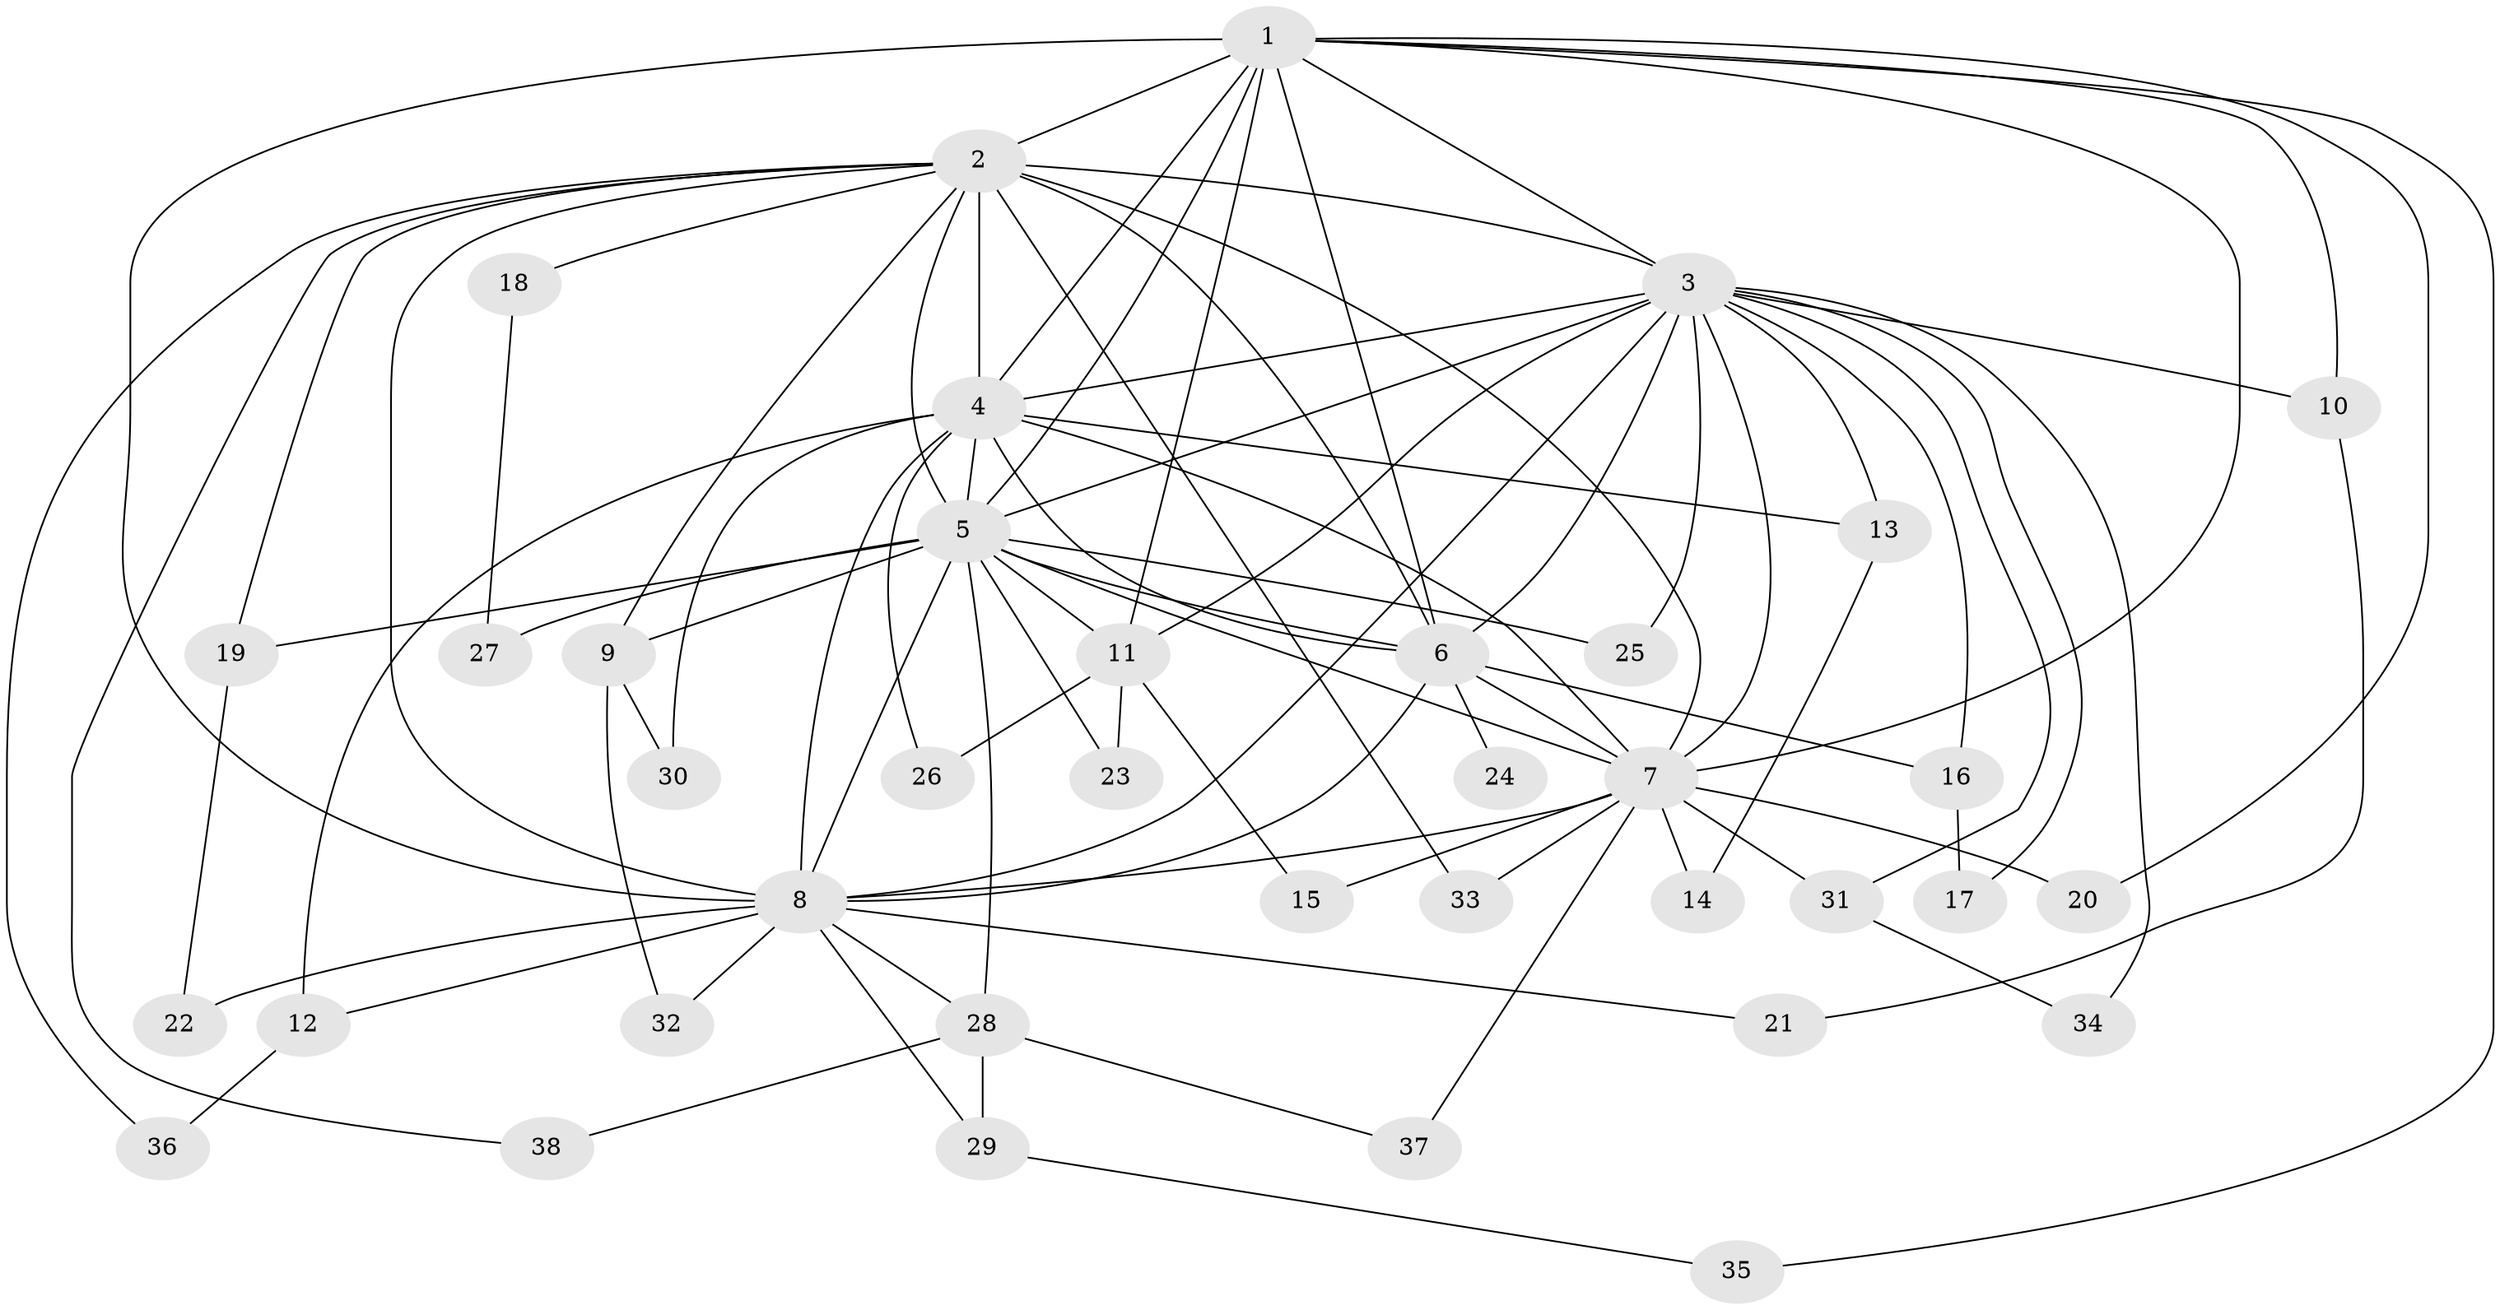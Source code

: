 // original degree distribution, {13: 0.038461538461538464, 18: 0.019230769230769232, 19: 0.038461538461538464, 17: 0.019230769230769232, 15: 0.019230769230769232, 11: 0.019230769230769232, 16: 0.019230769230769232, 14: 0.019230769230769232, 4: 0.019230769230769232, 3: 0.21153846153846154, 5: 0.038461538461538464, 2: 0.5384615384615384}
// Generated by graph-tools (version 1.1) at 2025/49/03/04/25 22:49:42]
// undirected, 38 vertices, 87 edges
graph export_dot {
  node [color=gray90,style=filled];
  1;
  2;
  3;
  4;
  5;
  6;
  7;
  8;
  9;
  10;
  11;
  12;
  13;
  14;
  15;
  16;
  17;
  18;
  19;
  20;
  21;
  22;
  23;
  24;
  25;
  26;
  27;
  28;
  29;
  30;
  31;
  32;
  33;
  34;
  35;
  36;
  37;
  38;
  1 -- 2 [weight=4.0];
  1 -- 3 [weight=2.0];
  1 -- 4 [weight=4.0];
  1 -- 5 [weight=2.0];
  1 -- 6 [weight=3.0];
  1 -- 7 [weight=2.0];
  1 -- 8 [weight=2.0];
  1 -- 10 [weight=1.0];
  1 -- 11 [weight=1.0];
  1 -- 20 [weight=1.0];
  1 -- 35 [weight=1.0];
  2 -- 3 [weight=3.0];
  2 -- 4 [weight=3.0];
  2 -- 5 [weight=2.0];
  2 -- 6 [weight=2.0];
  2 -- 7 [weight=2.0];
  2 -- 8 [weight=2.0];
  2 -- 9 [weight=1.0];
  2 -- 18 [weight=1.0];
  2 -- 19 [weight=1.0];
  2 -- 33 [weight=1.0];
  2 -- 36 [weight=1.0];
  2 -- 38 [weight=1.0];
  3 -- 4 [weight=2.0];
  3 -- 5 [weight=1.0];
  3 -- 6 [weight=1.0];
  3 -- 7 [weight=1.0];
  3 -- 8 [weight=1.0];
  3 -- 10 [weight=1.0];
  3 -- 11 [weight=1.0];
  3 -- 13 [weight=1.0];
  3 -- 16 [weight=1.0];
  3 -- 17 [weight=1.0];
  3 -- 25 [weight=1.0];
  3 -- 31 [weight=1.0];
  3 -- 34 [weight=1.0];
  4 -- 5 [weight=1.0];
  4 -- 6 [weight=1.0];
  4 -- 7 [weight=1.0];
  4 -- 8 [weight=1.0];
  4 -- 12 [weight=1.0];
  4 -- 13 [weight=1.0];
  4 -- 26 [weight=1.0];
  4 -- 30 [weight=1.0];
  5 -- 6 [weight=2.0];
  5 -- 7 [weight=1.0];
  5 -- 8 [weight=1.0];
  5 -- 9 [weight=1.0];
  5 -- 11 [weight=1.0];
  5 -- 19 [weight=1.0];
  5 -- 23 [weight=1.0];
  5 -- 25 [weight=1.0];
  5 -- 27 [weight=1.0];
  5 -- 28 [weight=1.0];
  6 -- 7 [weight=2.0];
  6 -- 8 [weight=1.0];
  6 -- 16 [weight=1.0];
  6 -- 24 [weight=1.0];
  7 -- 8 [weight=2.0];
  7 -- 14 [weight=1.0];
  7 -- 15 [weight=1.0];
  7 -- 20 [weight=2.0];
  7 -- 31 [weight=1.0];
  7 -- 33 [weight=1.0];
  7 -- 37 [weight=1.0];
  8 -- 12 [weight=1.0];
  8 -- 21 [weight=1.0];
  8 -- 22 [weight=1.0];
  8 -- 28 [weight=1.0];
  8 -- 29 [weight=1.0];
  8 -- 32 [weight=1.0];
  9 -- 30 [weight=1.0];
  9 -- 32 [weight=1.0];
  10 -- 21 [weight=1.0];
  11 -- 15 [weight=1.0];
  11 -- 23 [weight=1.0];
  11 -- 26 [weight=1.0];
  12 -- 36 [weight=1.0];
  13 -- 14 [weight=1.0];
  16 -- 17 [weight=1.0];
  18 -- 27 [weight=1.0];
  19 -- 22 [weight=1.0];
  28 -- 29 [weight=1.0];
  28 -- 37 [weight=1.0];
  28 -- 38 [weight=1.0];
  29 -- 35 [weight=1.0];
  31 -- 34 [weight=1.0];
}
